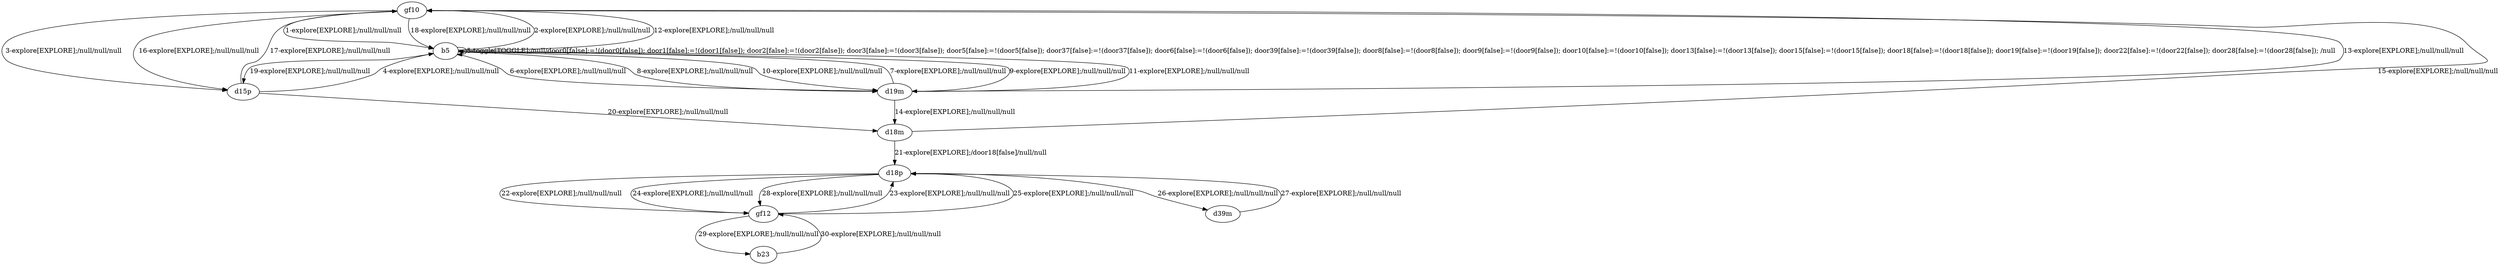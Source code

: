 # Total number of goals covered by this test: 2
# d39m --> d18p
# gf12 --> d18p

digraph g {
"gf10" -> "b5" [label = "1-explore[EXPLORE];/null/null/null"];
"b5" -> "gf10" [label = "2-explore[EXPLORE];/null/null/null"];
"gf10" -> "d15p" [label = "3-explore[EXPLORE];/null/null/null"];
"d15p" -> "b5" [label = "4-explore[EXPLORE];/null/null/null"];
"b5" -> "b5" [label = "5-toggle[TOGGLE];/null/door0[false]:=!(door0[false]); door1[false]:=!(door1[false]); door2[false]:=!(door2[false]); door3[false]:=!(door3[false]); door5[false]:=!(door5[false]); door37[false]:=!(door37[false]); door6[false]:=!(door6[false]); door39[false]:=!(door39[false]); door8[false]:=!(door8[false]); door9[false]:=!(door9[false]); door10[false]:=!(door10[false]); door13[false]:=!(door13[false]); door15[false]:=!(door15[false]); door18[false]:=!(door18[false]); door19[false]:=!(door19[false]); door22[false]:=!(door22[false]); door28[false]:=!(door28[false]); /null"];
"b5" -> "d19m" [label = "6-explore[EXPLORE];/null/null/null"];
"d19m" -> "b5" [label = "7-explore[EXPLORE];/null/null/null"];
"b5" -> "d19m" [label = "8-explore[EXPLORE];/null/null/null"];
"d19m" -> "b5" [label = "9-explore[EXPLORE];/null/null/null"];
"b5" -> "d19m" [label = "10-explore[EXPLORE];/null/null/null"];
"d19m" -> "b5" [label = "11-explore[EXPLORE];/null/null/null"];
"b5" -> "gf10" [label = "12-explore[EXPLORE];/null/null/null"];
"gf10" -> "d19m" [label = "13-explore[EXPLORE];/null/null/null"];
"d19m" -> "d18m" [label = "14-explore[EXPLORE];/null/null/null"];
"d18m" -> "gf10" [label = "15-explore[EXPLORE];/null/null/null"];
"gf10" -> "d15p" [label = "16-explore[EXPLORE];/null/null/null"];
"d15p" -> "gf10" [label = "17-explore[EXPLORE];/null/null/null"];
"gf10" -> "b5" [label = "18-explore[EXPLORE];/null/null/null"];
"b5" -> "d15p" [label = "19-explore[EXPLORE];/null/null/null"];
"d15p" -> "d18m" [label = "20-explore[EXPLORE];/null/null/null"];
"d18m" -> "d18p" [label = "21-explore[EXPLORE];/door18[false]/null/null"];
"d18p" -> "gf12" [label = "22-explore[EXPLORE];/null/null/null"];
"gf12" -> "d18p" [label = "23-explore[EXPLORE];/null/null/null"];
"d18p" -> "gf12" [label = "24-explore[EXPLORE];/null/null/null"];
"gf12" -> "d18p" [label = "25-explore[EXPLORE];/null/null/null"];
"d18p" -> "d39m" [label = "26-explore[EXPLORE];/null/null/null"];
"d39m" -> "d18p" [label = "27-explore[EXPLORE];/null/null/null"];
"d18p" -> "gf12" [label = "28-explore[EXPLORE];/null/null/null"];
"gf12" -> "b23" [label = "29-explore[EXPLORE];/null/null/null"];
"b23" -> "gf12" [label = "30-explore[EXPLORE];/null/null/null"];
}